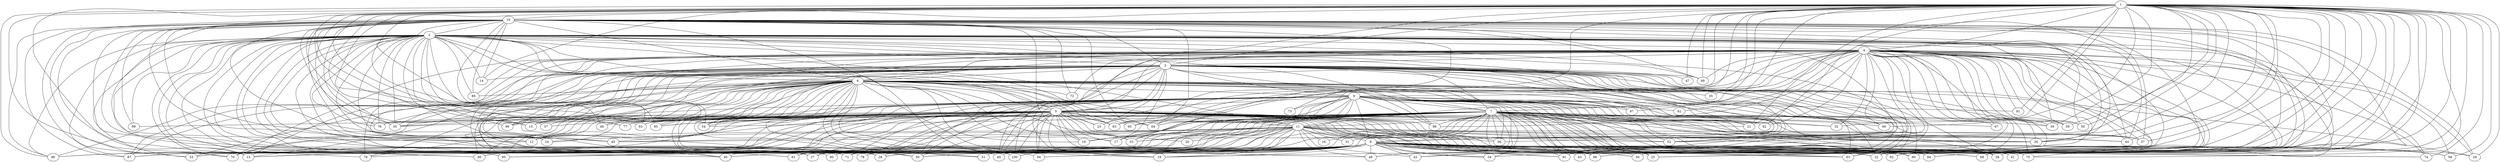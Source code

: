 graph x {
1 -- 10
1 -- 12
1 -- 14
1 -- 15
1 -- 17
1 -- 18
1 -- 21
1 -- 22
1 -- 25
1 -- 26
1 -- 29
1 -- 32
1 -- 33
1 -- 34
1 -- 35
1 -- 36
1 -- 37
1 -- 38
1 -- 39
1 -- 41
1 -- 42
1 -- 44
1 -- 47
1 -- 50
1 -- 55
1 -- 56
1 -- 58
1 -- 59
1 -- 60
1 -- 64
1 -- 66
1 -- 68
1 -- 69
1 -- 74
1 -- 75
1 -- 76
1 -- 77
1 -- 81
1 -- 82
1 -- 84
1 -- 85
1 -- 86
1 -- 90
1 -- 92
1 -- 93
1 -- 95
1 -- 97
2 -- 4
2 -- 8
2 -- 12
2 -- 13
2 -- 14
2 -- 15
2 -- 21
2 -- 24
2 -- 25
2 -- 26
2 -- 27
2 -- 28
2 -- 30
2 -- 33
2 -- 39
2 -- 40
2 -- 43
2 -- 44
2 -- 45
2 -- 46
2 -- 50
2 -- 51
2 -- 53
2 -- 55
2 -- 61
2 -- 64
2 -- 67
2 -- 68
2 -- 69
2 -- 70
2 -- 71
2 -- 74
2 -- 75
2 -- 76
2 -- 78
2 -- 79
2 -- 80
2 -- 83
2 -- 86
2 -- 87
2 -- 88
2 -- 89
2 -- 90
2 -- 93
2 -- 94
2 -- 95
2 -- 96
2 -- 99
3 -- 1
3 -- 2
3 -- 5
3 -- 6
3 -- 7
3 -- 13
3 -- 14
3 -- 15
3 -- 16
3 -- 17
3 -- 18
3 -- 22
3 -- 23
3 -- 24
3 -- 28
3 -- 29
3 -- 30
3 -- 31
3 -- 38
3 -- 39
3 -- 40
3 -- 41
3 -- 45
3 -- 47
3 -- 49
3 -- 52
3 -- 53
3 -- 56
3 -- 57
3 -- 59
3 -- 60
3 -- 63
3 -- 66
3 -- 69
3 -- 70
3 -- 79
3 -- 86
3 -- 87
3 -- 88
3 -- 90
3 -- 91
3 -- 92
3 -- 95
3 -- 96
4 -- 1
4 -- 3
4 -- 13
4 -- 21
4 -- 23
4 -- 24
4 -- 25
4 -- 26
4 -- 27
4 -- 28
4 -- 29
4 -- 30
4 -- 32
4 -- 33
4 -- 37
4 -- 38
4 -- 39
4 -- 43
4 -- 44
4 -- 50
4 -- 52
4 -- 54
4 -- 55
4 -- 56
4 -- 58
4 -- 59
4 -- 60
4 -- 62
4 -- 63
4 -- 65
4 -- 66
4 -- 67
4 -- 68
4 -- 69
4 -- 70
4 -- 72
4 -- 74
4 -- 75
4 -- 79
4 -- 81
4 -- 82
4 -- 83
4 -- 84
4 -- 88
4 -- 89
4 -- 91
4 -- 92
4 -- 96
4 -- 98
4 -- 100
5 -- 1
5 -- 2
5 -- 4
5 -- 12
5 -- 15
5 -- 17
5 -- 18
5 -- 19
5 -- 20
5 -- 21
5 -- 22
5 -- 23
5 -- 25
5 -- 26
5 -- 27
5 -- 30
5 -- 32
5 -- 33
5 -- 34
5 -- 36
5 -- 38
5 -- 39
5 -- 45
5 -- 46
5 -- 48
5 -- 49
5 -- 50
5 -- 52
5 -- 53
5 -- 54
5 -- 55
5 -- 56
5 -- 57
5 -- 60
5 -- 61
5 -- 64
5 -- 65
5 -- 68
5 -- 71
5 -- 76
5 -- 77
5 -- 80
5 -- 82
5 -- 83
5 -- 84
5 -- 85
5 -- 87
5 -- 90
5 -- 91
5 -- 92
5 -- 93
5 -- 94
5 -- 95
5 -- 96
5 -- 98
5 -- 99
5 -- 100
6 -- 2
6 -- 4
6 -- 5
6 -- 9
6 -- 12
6 -- 15
6 -- 17
6 -- 18
6 -- 19
6 -- 22
6 -- 23
6 -- 24
6 -- 27
6 -- 28
6 -- 30
6 -- 33
6 -- 35
6 -- 40
6 -- 42
6 -- 46
6 -- 49
6 -- 51
6 -- 52
6 -- 54
6 -- 55
6 -- 63
6 -- 66
6 -- 70
6 -- 71
6 -- 72
6 -- 75
6 -- 76
6 -- 77
6 -- 79
6 -- 82
6 -- 83
6 -- 85
6 -- 87
6 -- 89
6 -- 90
6 -- 91
6 -- 93
6 -- 95
6 -- 96
6 -- 97
6 -- 100
7 -- 4
7 -- 6
7 -- 11
7 -- 19
7 -- 22
7 -- 25
7 -- 26
7 -- 27
7 -- 28
7 -- 30
7 -- 32
7 -- 33
7 -- 34
7 -- 36
7 -- 37
7 -- 38
7 -- 41
7 -- 44
7 -- 45
7 -- 48
7 -- 49
7 -- 51
7 -- 52
7 -- 53
7 -- 54
7 -- 58
7 -- 59
7 -- 60
7 -- 61
7 -- 63
7 -- 64
7 -- 66
7 -- 67
7 -- 68
7 -- 70
7 -- 71
7 -- 74
7 -- 76
7 -- 77
7 -- 83
7 -- 84
7 -- 85
7 -- 88
7 -- 90
7 -- 91
7 -- 92
7 -- 93
7 -- 94
7 -- 95
7 -- 98
7 -- 100
8 -- 1
8 -- 3
8 -- 4
8 -- 10
8 -- 13
8 -- 18
8 -- 22
8 -- 25
8 -- 27
8 -- 28
8 -- 29
8 -- 30
8 -- 34
8 -- 38
8 -- 40
8 -- 41
8 -- 42
8 -- 43
8 -- 48
8 -- 49
8 -- 51
8 -- 53
8 -- 56
8 -- 58
8 -- 60
8 -- 61
8 -- 63
8 -- 68
8 -- 70
8 -- 71
8 -- 74
8 -- 75
8 -- 78
8 -- 79
8 -- 80
8 -- 84
8 -- 86
8 -- 87
8 -- 90
8 -- 91
8 -- 92
8 -- 94
8 -- 95
8 -- 98
8 -- 100
9 -- 3
9 -- 4
9 -- 5
9 -- 7
9 -- 8
9 -- 11
9 -- 12
9 -- 13
9 -- 15
9 -- 18
9 -- 19
9 -- 21
9 -- 25
9 -- 28
9 -- 30
9 -- 36
9 -- 37
9 -- 38
9 -- 40
9 -- 44
9 -- 48
9 -- 49
9 -- 55
9 -- 56
9 -- 60
9 -- 61
9 -- 62
9 -- 63
9 -- 64
9 -- 65
9 -- 71
9 -- 73
9 -- 78
9 -- 81
9 -- 82
9 -- 83
9 -- 86
9 -- 87
9 -- 88
9 -- 91
9 -- 92
9 -- 94
9 -- 97
9 -- 98
10 -- 2
10 -- 3
10 -- 6
10 -- 12
10 -- 13
10 -- 14
10 -- 15
10 -- 19
10 -- 22
10 -- 24
10 -- 25
10 -- 26
10 -- 27
10 -- 29
10 -- 37
10 -- 38
10 -- 44
10 -- 45
10 -- 53
10 -- 54
10 -- 55
10 -- 57
10 -- 61
10 -- 63
10 -- 64
10 -- 65
10 -- 68
10 -- 69
10 -- 70
10 -- 72
10 -- 73
10 -- 76
10 -- 77
10 -- 85
10 -- 86
10 -- 87
10 -- 89
10 -- 98
10 -- 99
10 -- 100
11 -- 1
11 -- 2
11 -- 6
11 -- 8
11 -- 12
11 -- 16
11 -- 17
11 -- 18
11 -- 19
11 -- 20
11 -- 24
11 -- 25
11 -- 26
11 -- 27
11 -- 28
11 -- 30
11 -- 31
11 -- 33
11 -- 36
11 -- 37
11 -- 40
11 -- 42
11 -- 44
11 -- 45
11 -- 48
11 -- 51
11 -- 52
11 -- 56
}